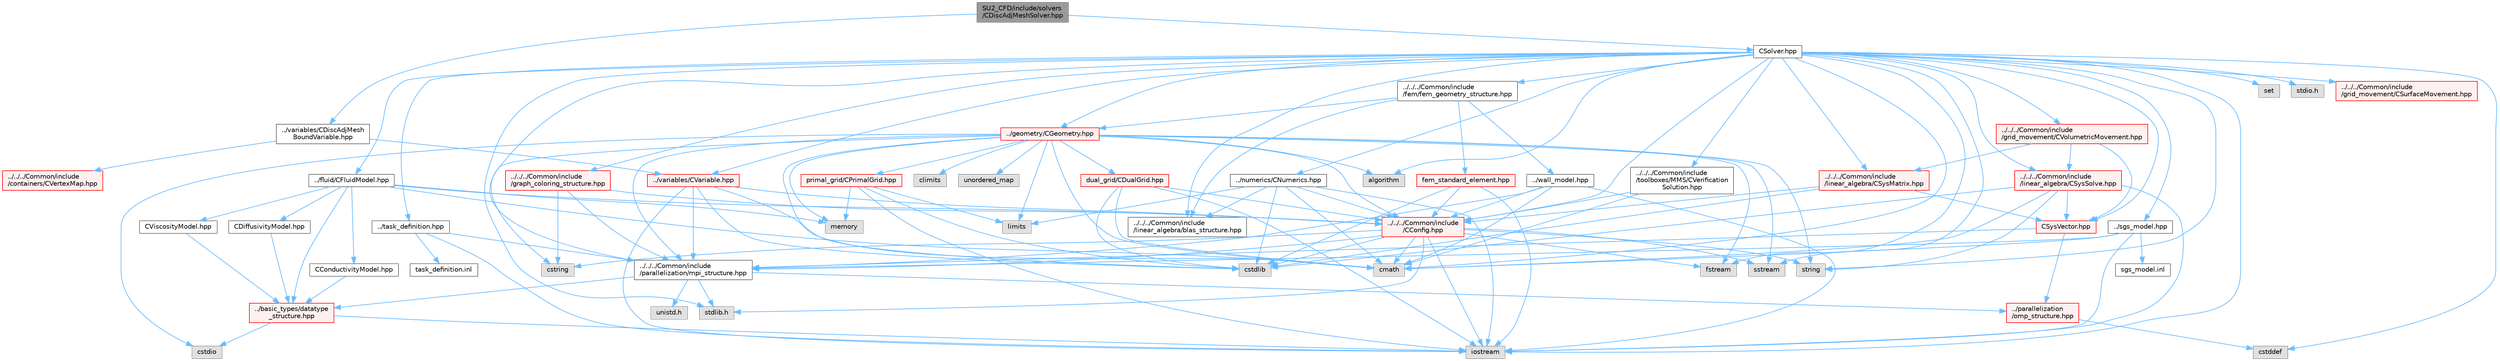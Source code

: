 digraph "SU2_CFD/include/solvers/CDiscAdjMeshSolver.hpp"
{
 // LATEX_PDF_SIZE
  bgcolor="transparent";
  edge [fontname=Helvetica,fontsize=10,labelfontname=Helvetica,labelfontsize=10];
  node [fontname=Helvetica,fontsize=10,shape=box,height=0.2,width=0.4];
  Node1 [id="Node000001",label="SU2_CFD/include/solvers\l/CDiscAdjMeshSolver.hpp",height=0.2,width=0.4,color="gray40", fillcolor="grey60", style="filled", fontcolor="black",tooltip=" "];
  Node1 -> Node2 [id="edge1_Node000001_Node000002",color="steelblue1",style="solid",tooltip=" "];
  Node2 [id="Node000002",label="CSolver.hpp",height=0.2,width=0.4,color="grey40", fillcolor="white", style="filled",URL="$CSolver_8hpp.html",tooltip="Headers of the CSolver class which is inherited by all of the other solvers."];
  Node2 -> Node3 [id="edge2_Node000002_Node000003",color="steelblue1",style="solid",tooltip=" "];
  Node3 [id="Node000003",label="../../../Common/include\l/parallelization/mpi_structure.hpp",height=0.2,width=0.4,color="grey40", fillcolor="white", style="filled",URL="$mpi__structure_8hpp.html",tooltip="Headers of the mpi interface for generalized datatypes. The subroutines and functions are in the mpi_..."];
  Node3 -> Node4 [id="edge3_Node000003_Node000004",color="steelblue1",style="solid",tooltip=" "];
  Node4 [id="Node000004",label="stdlib.h",height=0.2,width=0.4,color="grey60", fillcolor="#E0E0E0", style="filled",tooltip=" "];
  Node3 -> Node5 [id="edge4_Node000003_Node000005",color="steelblue1",style="solid",tooltip=" "];
  Node5 [id="Node000005",label="../basic_types/datatype\l_structure.hpp",height=0.2,width=0.4,color="red", fillcolor="#FFF0F0", style="filled",URL="$datatype__structure_8hpp.html",tooltip="Headers for generalized datatypes, defines an interface for AD types."];
  Node5 -> Node6 [id="edge5_Node000005_Node000006",color="steelblue1",style="solid",tooltip=" "];
  Node6 [id="Node000006",label="iostream",height=0.2,width=0.4,color="grey60", fillcolor="#E0E0E0", style="filled",tooltip=" "];
  Node5 -> Node8 [id="edge6_Node000005_Node000008",color="steelblue1",style="solid",tooltip=" "];
  Node8 [id="Node000008",label="cstdio",height=0.2,width=0.4,color="grey60", fillcolor="#E0E0E0", style="filled",tooltip=" "];
  Node3 -> Node15 [id="edge7_Node000003_Node000015",color="steelblue1",style="solid",tooltip=" "];
  Node15 [id="Node000015",label="unistd.h",height=0.2,width=0.4,color="grey60", fillcolor="#E0E0E0", style="filled",tooltip=" "];
  Node3 -> Node12 [id="edge8_Node000003_Node000012",color="steelblue1",style="solid",tooltip=" "];
  Node12 [id="Node000012",label="../parallelization\l/omp_structure.hpp",height=0.2,width=0.4,color="red", fillcolor="#FFF0F0", style="filled",URL="$omp__structure_8hpp.html",tooltip="OpenMP interface header, provides compatibility functions if the code is built without OpenMP support..."];
  Node12 -> Node13 [id="edge9_Node000012_Node000013",color="steelblue1",style="solid",tooltip=" "];
  Node13 [id="Node000013",label="cstddef",height=0.2,width=0.4,color="grey60", fillcolor="#E0E0E0", style="filled",tooltip=" "];
  Node2 -> Node16 [id="edge10_Node000002_Node000016",color="steelblue1",style="solid",tooltip=" "];
  Node16 [id="Node000016",label="cmath",height=0.2,width=0.4,color="grey60", fillcolor="#E0E0E0", style="filled",tooltip=" "];
  Node2 -> Node13 [id="edge11_Node000002_Node000013",color="steelblue1",style="solid",tooltip=" "];
  Node2 -> Node17 [id="edge12_Node000002_Node000017",color="steelblue1",style="solid",tooltip=" "];
  Node17 [id="Node000017",label="string",height=0.2,width=0.4,color="grey60", fillcolor="#E0E0E0", style="filled",tooltip=" "];
  Node2 -> Node18 [id="edge13_Node000002_Node000018",color="steelblue1",style="solid",tooltip=" "];
  Node18 [id="Node000018",label="fstream",height=0.2,width=0.4,color="grey60", fillcolor="#E0E0E0", style="filled",tooltip=" "];
  Node2 -> Node19 [id="edge14_Node000002_Node000019",color="steelblue1",style="solid",tooltip=" "];
  Node19 [id="Node000019",label="sstream",height=0.2,width=0.4,color="grey60", fillcolor="#E0E0E0", style="filled",tooltip=" "];
  Node2 -> Node20 [id="edge15_Node000002_Node000020",color="steelblue1",style="solid",tooltip=" "];
  Node20 [id="Node000020",label="algorithm",height=0.2,width=0.4,color="grey60", fillcolor="#E0E0E0", style="filled",tooltip=" "];
  Node2 -> Node6 [id="edge16_Node000002_Node000006",color="steelblue1",style="solid",tooltip=" "];
  Node2 -> Node21 [id="edge17_Node000002_Node000021",color="steelblue1",style="solid",tooltip=" "];
  Node21 [id="Node000021",label="set",height=0.2,width=0.4,color="grey60", fillcolor="#E0E0E0", style="filled",tooltip=" "];
  Node2 -> Node4 [id="edge18_Node000002_Node000004",color="steelblue1",style="solid",tooltip=" "];
  Node2 -> Node22 [id="edge19_Node000002_Node000022",color="steelblue1",style="solid",tooltip=" "];
  Node22 [id="Node000022",label="stdio.h",height=0.2,width=0.4,color="grey60", fillcolor="#E0E0E0", style="filled",tooltip=" "];
  Node2 -> Node23 [id="edge20_Node000002_Node000023",color="steelblue1",style="solid",tooltip=" "];
  Node23 [id="Node000023",label="../fluid/CFluidModel.hpp",height=0.2,width=0.4,color="grey40", fillcolor="white", style="filled",URL="$CFluidModel_8hpp.html",tooltip="Defines the main fluid model class for thermophysical properties."];
  Node23 -> Node16 [id="edge21_Node000023_Node000016",color="steelblue1",style="solid",tooltip=" "];
  Node23 -> Node24 [id="edge22_Node000023_Node000024",color="steelblue1",style="solid",tooltip=" "];
  Node24 [id="Node000024",label="memory",height=0.2,width=0.4,color="grey60", fillcolor="#E0E0E0", style="filled",tooltip=" "];
  Node23 -> Node25 [id="edge23_Node000023_Node000025",color="steelblue1",style="solid",tooltip=" "];
  Node25 [id="Node000025",label="../../../Common/include\l/CConfig.hpp",height=0.2,width=0.4,color="red", fillcolor="#FFF0F0", style="filled",URL="$CConfig_8hpp.html",tooltip="All the information about the definition of the physical problem. The subroutines and functions are i..."];
  Node25 -> Node3 [id="edge24_Node000025_Node000003",color="steelblue1",style="solid",tooltip=" "];
  Node25 -> Node6 [id="edge25_Node000025_Node000006",color="steelblue1",style="solid",tooltip=" "];
  Node25 -> Node26 [id="edge26_Node000025_Node000026",color="steelblue1",style="solid",tooltip=" "];
  Node26 [id="Node000026",label="cstdlib",height=0.2,width=0.4,color="grey60", fillcolor="#E0E0E0", style="filled",tooltip=" "];
  Node25 -> Node18 [id="edge27_Node000025_Node000018",color="steelblue1",style="solid",tooltip=" "];
  Node25 -> Node19 [id="edge28_Node000025_Node000019",color="steelblue1",style="solid",tooltip=" "];
  Node25 -> Node17 [id="edge29_Node000025_Node000017",color="steelblue1",style="solid",tooltip=" "];
  Node25 -> Node27 [id="edge30_Node000025_Node000027",color="steelblue1",style="solid",tooltip=" "];
  Node27 [id="Node000027",label="cstring",height=0.2,width=0.4,color="grey60", fillcolor="#E0E0E0", style="filled",tooltip=" "];
  Node25 -> Node4 [id="edge31_Node000025_Node000004",color="steelblue1",style="solid",tooltip=" "];
  Node25 -> Node16 [id="edge32_Node000025_Node000016",color="steelblue1",style="solid",tooltip=" "];
  Node23 -> Node5 [id="edge33_Node000023_Node000005",color="steelblue1",style="solid",tooltip=" "];
  Node23 -> Node44 [id="edge34_Node000023_Node000044",color="steelblue1",style="solid",tooltip=" "];
  Node44 [id="Node000044",label="CConductivityModel.hpp",height=0.2,width=0.4,color="grey40", fillcolor="white", style="filled",URL="$CConductivityModel_8hpp.html",tooltip="Defines an interface class for thermal conductivity models."];
  Node44 -> Node5 [id="edge35_Node000044_Node000005",color="steelblue1",style="solid",tooltip=" "];
  Node23 -> Node45 [id="edge36_Node000023_Node000045",color="steelblue1",style="solid",tooltip=" "];
  Node45 [id="Node000045",label="CViscosityModel.hpp",height=0.2,width=0.4,color="grey40", fillcolor="white", style="filled",URL="$CViscosityModel_8hpp.html",tooltip="Interface class for defining laminar viscosity models."];
  Node45 -> Node5 [id="edge37_Node000045_Node000005",color="steelblue1",style="solid",tooltip=" "];
  Node23 -> Node46 [id="edge38_Node000023_Node000046",color="steelblue1",style="solid",tooltip=" "];
  Node46 [id="Node000046",label="CDiffusivityModel.hpp",height=0.2,width=0.4,color="grey40", fillcolor="white", style="filled",URL="$CDiffusivityModel_8hpp.html",tooltip="Interface class for defining mass diffusivity models."];
  Node46 -> Node5 [id="edge39_Node000046_Node000005",color="steelblue1",style="solid",tooltip=" "];
  Node2 -> Node47 [id="edge40_Node000002_Node000047",color="steelblue1",style="solid",tooltip=" "];
  Node47 [id="Node000047",label="../task_definition.hpp",height=0.2,width=0.4,color="grey40", fillcolor="white", style="filled",URL="$task__definition_8hpp.html",tooltip="Header of the task definition class for the SU2 solvers."];
  Node47 -> Node3 [id="edge41_Node000047_Node000003",color="steelblue1",style="solid",tooltip=" "];
  Node47 -> Node6 [id="edge42_Node000047_Node000006",color="steelblue1",style="solid",tooltip=" "];
  Node47 -> Node48 [id="edge43_Node000047_Node000048",color="steelblue1",style="solid",tooltip=" "];
  Node48 [id="Node000048",label="task_definition.inl",height=0.2,width=0.4,color="grey40", fillcolor="white", style="filled",URL="$task__definition_8inl.html",tooltip="In-Line subroutines of the task_definition.hpp file."];
  Node2 -> Node49 [id="edge44_Node000002_Node000049",color="steelblue1",style="solid",tooltip=" "];
  Node49 [id="Node000049",label="../numerics/CNumerics.hpp",height=0.2,width=0.4,color="grey40", fillcolor="white", style="filled",URL="$CNumerics_8hpp.html",tooltip="Declaration of the base numerics class, the implementation is in the CNumerics.cpp file."];
  Node49 -> Node16 [id="edge45_Node000049_Node000016",color="steelblue1",style="solid",tooltip=" "];
  Node49 -> Node6 [id="edge46_Node000049_Node000006",color="steelblue1",style="solid",tooltip=" "];
  Node49 -> Node50 [id="edge47_Node000049_Node000050",color="steelblue1",style="solid",tooltip=" "];
  Node50 [id="Node000050",label="limits",height=0.2,width=0.4,color="grey60", fillcolor="#E0E0E0", style="filled",tooltip=" "];
  Node49 -> Node26 [id="edge48_Node000049_Node000026",color="steelblue1",style="solid",tooltip=" "];
  Node49 -> Node25 [id="edge49_Node000049_Node000025",color="steelblue1",style="solid",tooltip=" "];
  Node49 -> Node51 [id="edge50_Node000049_Node000051",color="steelblue1",style="solid",tooltip=" "];
  Node51 [id="Node000051",label="../../../Common/include\l/linear_algebra/blas_structure.hpp",height=0.2,width=0.4,color="grey40", fillcolor="white", style="filled",URL="$blas__structure_8hpp.html",tooltip="Include files and headers of the functions for matrix and vector operations, which are typically foun..."];
  Node2 -> Node52 [id="edge51_Node000002_Node000052",color="steelblue1",style="solid",tooltip=" "];
  Node52 [id="Node000052",label="../sgs_model.hpp",height=0.2,width=0.4,color="grey40", fillcolor="white", style="filled",URL="$sgs__model_8hpp.html",tooltip="Headers of the LES subgrid scale models of the SU2 solvers."];
  Node52 -> Node3 [id="edge52_Node000052_Node000003",color="steelblue1",style="solid",tooltip=" "];
  Node52 -> Node6 [id="edge53_Node000052_Node000006",color="steelblue1",style="solid",tooltip=" "];
  Node52 -> Node16 [id="edge54_Node000052_Node000016",color="steelblue1",style="solid",tooltip=" "];
  Node52 -> Node53 [id="edge55_Node000052_Node000053",color="steelblue1",style="solid",tooltip=" "];
  Node53 [id="Node000053",label="sgs_model.inl",height=0.2,width=0.4,color="grey40", fillcolor="white", style="filled",URL="$sgs__model_8inl.html",tooltip="In-Line subroutines of the sgs_model.hpp file."];
  Node2 -> Node54 [id="edge56_Node000002_Node000054",color="steelblue1",style="solid",tooltip=" "];
  Node54 [id="Node000054",label="../../../Common/include\l/fem/fem_geometry_structure.hpp",height=0.2,width=0.4,color="grey40", fillcolor="white", style="filled",URL="$fem__geometry__structure_8hpp.html",tooltip="Headers of the main subroutines for creating the geometrical structure for the FEM solver...."];
  Node54 -> Node55 [id="edge57_Node000054_Node000055",color="steelblue1",style="solid",tooltip=" "];
  Node55 [id="Node000055",label="../geometry/CGeometry.hpp",height=0.2,width=0.4,color="red", fillcolor="#FFF0F0", style="filled",URL="$CGeometry_8hpp.html",tooltip="Headers of the main subroutines for creating the geometrical structure. The subroutines and functions..."];
  Node55 -> Node50 [id="edge58_Node000055_Node000050",color="steelblue1",style="solid",tooltip=" "];
  Node55 -> Node3 [id="edge59_Node000055_Node000003",color="steelblue1",style="solid",tooltip=" "];
  Node55 -> Node17 [id="edge60_Node000055_Node000017",color="steelblue1",style="solid",tooltip=" "];
  Node55 -> Node18 [id="edge61_Node000055_Node000018",color="steelblue1",style="solid",tooltip=" "];
  Node55 -> Node19 [id="edge62_Node000055_Node000019",color="steelblue1",style="solid",tooltip=" "];
  Node55 -> Node16 [id="edge63_Node000055_Node000016",color="steelblue1",style="solid",tooltip=" "];
  Node55 -> Node20 [id="edge64_Node000055_Node000020",color="steelblue1",style="solid",tooltip=" "];
  Node55 -> Node27 [id="edge65_Node000055_Node000027",color="steelblue1",style="solid",tooltip=" "];
  Node55 -> Node8 [id="edge66_Node000055_Node000008",color="steelblue1",style="solid",tooltip=" "];
  Node55 -> Node26 [id="edge67_Node000055_Node000026",color="steelblue1",style="solid",tooltip=" "];
  Node55 -> Node56 [id="edge68_Node000055_Node000056",color="steelblue1",style="solid",tooltip=" "];
  Node56 [id="Node000056",label="climits",height=0.2,width=0.4,color="grey60", fillcolor="#E0E0E0", style="filled",tooltip=" "];
  Node55 -> Node24 [id="edge69_Node000055_Node000024",color="steelblue1",style="solid",tooltip=" "];
  Node55 -> Node57 [id="edge70_Node000055_Node000057",color="steelblue1",style="solid",tooltip=" "];
  Node57 [id="Node000057",label="unordered_map",height=0.2,width=0.4,color="grey60", fillcolor="#E0E0E0", style="filled",tooltip=" "];
  Node55 -> Node58 [id="edge71_Node000055_Node000058",color="steelblue1",style="solid",tooltip=" "];
  Node58 [id="Node000058",label="primal_grid/CPrimalGrid.hpp",height=0.2,width=0.4,color="red", fillcolor="#FFF0F0", style="filled",URL="$CPrimalGrid_8hpp.html",tooltip="Headers of the main subroutines for storing the primal grid structure. The subroutines and functions ..."];
  Node58 -> Node6 [id="edge72_Node000058_Node000006",color="steelblue1",style="solid",tooltip=" "];
  Node58 -> Node50 [id="edge73_Node000058_Node000050",color="steelblue1",style="solid",tooltip=" "];
  Node58 -> Node26 [id="edge74_Node000058_Node000026",color="steelblue1",style="solid",tooltip=" "];
  Node58 -> Node24 [id="edge75_Node000058_Node000024",color="steelblue1",style="solid",tooltip=" "];
  Node55 -> Node59 [id="edge76_Node000055_Node000059",color="steelblue1",style="solid",tooltip=" "];
  Node59 [id="Node000059",label="dual_grid/CDualGrid.hpp",height=0.2,width=0.4,color="red", fillcolor="#FFF0F0", style="filled",URL="$CDualGrid_8hpp.html",tooltip="Headers of the main subroutines for doing the complete dual grid structure. The subroutines and funct..."];
  Node59 -> Node16 [id="edge77_Node000059_Node000016",color="steelblue1",style="solid",tooltip=" "];
  Node59 -> Node6 [id="edge78_Node000059_Node000006",color="steelblue1",style="solid",tooltip=" "];
  Node59 -> Node26 [id="edge79_Node000059_Node000026",color="steelblue1",style="solid",tooltip=" "];
  Node59 -> Node25 [id="edge80_Node000059_Node000025",color="steelblue1",style="solid",tooltip=" "];
  Node55 -> Node25 [id="edge81_Node000055_Node000025",color="steelblue1",style="solid",tooltip=" "];
  Node54 -> Node72 [id="edge82_Node000054_Node000072",color="steelblue1",style="solid",tooltip=" "];
  Node72 [id="Node000072",label="fem_standard_element.hpp",height=0.2,width=0.4,color="red", fillcolor="#FFF0F0", style="filled",URL="$fem__standard__element_8hpp.html",tooltip="Headers of the main functions for the FEM standard elements. The functions are in the fem_standard_el..."];
  Node72 -> Node6 [id="edge83_Node000072_Node000006",color="steelblue1",style="solid",tooltip=" "];
  Node72 -> Node26 [id="edge84_Node000072_Node000026",color="steelblue1",style="solid",tooltip=" "];
  Node72 -> Node25 [id="edge85_Node000072_Node000025",color="steelblue1",style="solid",tooltip=" "];
  Node54 -> Node73 [id="edge86_Node000054_Node000073",color="steelblue1",style="solid",tooltip=" "];
  Node73 [id="Node000073",label="../wall_model.hpp",height=0.2,width=0.4,color="grey40", fillcolor="white", style="filled",URL="$wall__model_8hpp.html",tooltip="Headers for the wall model functions for large eddy simulations."];
  Node73 -> Node3 [id="edge87_Node000073_Node000003",color="steelblue1",style="solid",tooltip=" "];
  Node73 -> Node25 [id="edge88_Node000073_Node000025",color="steelblue1",style="solid",tooltip=" "];
  Node73 -> Node6 [id="edge89_Node000073_Node000006",color="steelblue1",style="solid",tooltip=" "];
  Node73 -> Node16 [id="edge90_Node000073_Node000016",color="steelblue1",style="solid",tooltip=" "];
  Node54 -> Node51 [id="edge91_Node000054_Node000051",color="steelblue1",style="solid",tooltip=" "];
  Node2 -> Node55 [id="edge92_Node000002_Node000055",color="steelblue1",style="solid",tooltip=" "];
  Node2 -> Node25 [id="edge93_Node000002_Node000025",color="steelblue1",style="solid",tooltip=" "];
  Node2 -> Node74 [id="edge94_Node000002_Node000074",color="steelblue1",style="solid",tooltip=" "];
  Node74 [id="Node000074",label="../../../Common/include\l/linear_algebra/CSysMatrix.hpp",height=0.2,width=0.4,color="red", fillcolor="#FFF0F0", style="filled",URL="$CSysMatrix_8hpp.html",tooltip="Declaration of the block-sparse matrix class. The implemtation is in CSysMatrix.cpp."];
  Node74 -> Node25 [id="edge95_Node000074_Node000025",color="steelblue1",style="solid",tooltip=" "];
  Node74 -> Node75 [id="edge96_Node000074_Node000075",color="steelblue1",style="solid",tooltip=" "];
  Node75 [id="Node000075",label="CSysVector.hpp",height=0.2,width=0.4,color="red", fillcolor="#FFF0F0", style="filled",URL="$CSysVector_8hpp.html",tooltip="Declararion and inlines of the vector class used in the solution of large, distributed,..."];
  Node75 -> Node3 [id="edge97_Node000075_Node000003",color="steelblue1",style="solid",tooltip=" "];
  Node75 -> Node12 [id="edge98_Node000075_Node000012",color="steelblue1",style="solid",tooltip=" "];
  Node74 -> Node26 [id="edge99_Node000074_Node000026",color="steelblue1",style="solid",tooltip=" "];
  Node2 -> Node75 [id="edge100_Node000002_Node000075",color="steelblue1",style="solid",tooltip=" "];
  Node2 -> Node78 [id="edge101_Node000002_Node000078",color="steelblue1",style="solid",tooltip=" "];
  Node78 [id="Node000078",label="../../../Common/include\l/linear_algebra/CSysSolve.hpp",height=0.2,width=0.4,color="red", fillcolor="#FFF0F0", style="filled",URL="$CSysSolve_8hpp.html",tooltip="Headers for the classes related to linear solvers (CG, FGMRES, etc) The subroutines and functions are..."];
  Node78 -> Node16 [id="edge102_Node000078_Node000016",color="steelblue1",style="solid",tooltip=" "];
  Node78 -> Node6 [id="edge103_Node000078_Node000006",color="steelblue1",style="solid",tooltip=" "];
  Node78 -> Node26 [id="edge104_Node000078_Node000026",color="steelblue1",style="solid",tooltip=" "];
  Node78 -> Node17 [id="edge105_Node000078_Node000017",color="steelblue1",style="solid",tooltip=" "];
  Node78 -> Node75 [id="edge106_Node000078_Node000075",color="steelblue1",style="solid",tooltip=" "];
  Node2 -> Node80 [id="edge107_Node000002_Node000080",color="steelblue1",style="solid",tooltip=" "];
  Node80 [id="Node000080",label="../../../Common/include\l/grid_movement/CSurfaceMovement.hpp",height=0.2,width=0.4,color="red", fillcolor="#FFF0F0", style="filled",URL="$CSurfaceMovement_8hpp.html",tooltip="Headers of the CSurfaceMovement class."];
  Node2 -> Node84 [id="edge108_Node000002_Node000084",color="steelblue1",style="solid",tooltip=" "];
  Node84 [id="Node000084",label="../../../Common/include\l/grid_movement/CVolumetricMovement.hpp",height=0.2,width=0.4,color="red", fillcolor="#FFF0F0", style="filled",URL="$CVolumetricMovement_8hpp.html",tooltip="Headers of the CVolumetricMovement class."];
  Node84 -> Node74 [id="edge109_Node000084_Node000074",color="steelblue1",style="solid",tooltip=" "];
  Node84 -> Node75 [id="edge110_Node000084_Node000075",color="steelblue1",style="solid",tooltip=" "];
  Node84 -> Node78 [id="edge111_Node000084_Node000078",color="steelblue1",style="solid",tooltip=" "];
  Node2 -> Node51 [id="edge112_Node000002_Node000051",color="steelblue1",style="solid",tooltip=" "];
  Node2 -> Node85 [id="edge113_Node000002_Node000085",color="steelblue1",style="solid",tooltip=" "];
  Node85 [id="Node000085",label="../../../Common/include\l/graph_coloring_structure.hpp",height=0.2,width=0.4,color="red", fillcolor="#FFF0F0", style="filled",URL="$graph__coloring__structure_8hpp.html",tooltip="Include files and headers of the functions to carry out a coloring of a given graph...."];
  Node85 -> Node3 [id="edge114_Node000085_Node000003",color="steelblue1",style="solid",tooltip=" "];
  Node85 -> Node25 [id="edge115_Node000085_Node000025",color="steelblue1",style="solid",tooltip=" "];
  Node85 -> Node27 [id="edge116_Node000085_Node000027",color="steelblue1",style="solid",tooltip=" "];
  Node2 -> Node86 [id="edge117_Node000002_Node000086",color="steelblue1",style="solid",tooltip=" "];
  Node86 [id="Node000086",label="../../../Common/include\l/toolboxes/MMS/CVerification\lSolution.hpp",height=0.2,width=0.4,color="grey40", fillcolor="white", style="filled",URL="$CVerificationSolution_8hpp.html",tooltip="Header file for the base class CVerificationSolution. The implementations are in the CVerificationSol..."];
  Node86 -> Node16 [id="edge118_Node000086_Node000016",color="steelblue1",style="solid",tooltip=" "];
  Node86 -> Node25 [id="edge119_Node000086_Node000025",color="steelblue1",style="solid",tooltip=" "];
  Node2 -> Node87 [id="edge120_Node000002_Node000087",color="steelblue1",style="solid",tooltip=" "];
  Node87 [id="Node000087",label="../variables/CVariable.hpp",height=0.2,width=0.4,color="red", fillcolor="#FFF0F0", style="filled",URL="$CVariable_8hpp.html",tooltip="Declaration and inlines of the parent class for defining problem variables, function definitions in f..."];
  Node87 -> Node3 [id="edge121_Node000087_Node000003",color="steelblue1",style="solid",tooltip=" "];
  Node87 -> Node16 [id="edge122_Node000087_Node000016",color="steelblue1",style="solid",tooltip=" "];
  Node87 -> Node6 [id="edge123_Node000087_Node000006",color="steelblue1",style="solid",tooltip=" "];
  Node87 -> Node26 [id="edge124_Node000087_Node000026",color="steelblue1",style="solid",tooltip=" "];
  Node87 -> Node25 [id="edge125_Node000087_Node000025",color="steelblue1",style="solid",tooltip=" "];
  Node1 -> Node88 [id="edge126_Node000001_Node000088",color="steelblue1",style="solid",tooltip=" "];
  Node88 [id="Node000088",label="../variables/CDiscAdjMesh\lBoundVariable.hpp",height=0.2,width=0.4,color="grey40", fillcolor="white", style="filled",URL="$CDiscAdjMeshBoundVariable_8hpp.html",tooltip=" "];
  Node88 -> Node87 [id="edge127_Node000088_Node000087",color="steelblue1",style="solid",tooltip=" "];
  Node88 -> Node89 [id="edge128_Node000088_Node000089",color="steelblue1",style="solid",tooltip=" "];
  Node89 [id="Node000089",label="../../../Common/include\l/containers/CVertexMap.hpp",height=0.2,width=0.4,color="red", fillcolor="#FFF0F0", style="filled",URL="$CVertexMap_8hpp.html",tooltip="An index to index lookup vector."];
}
